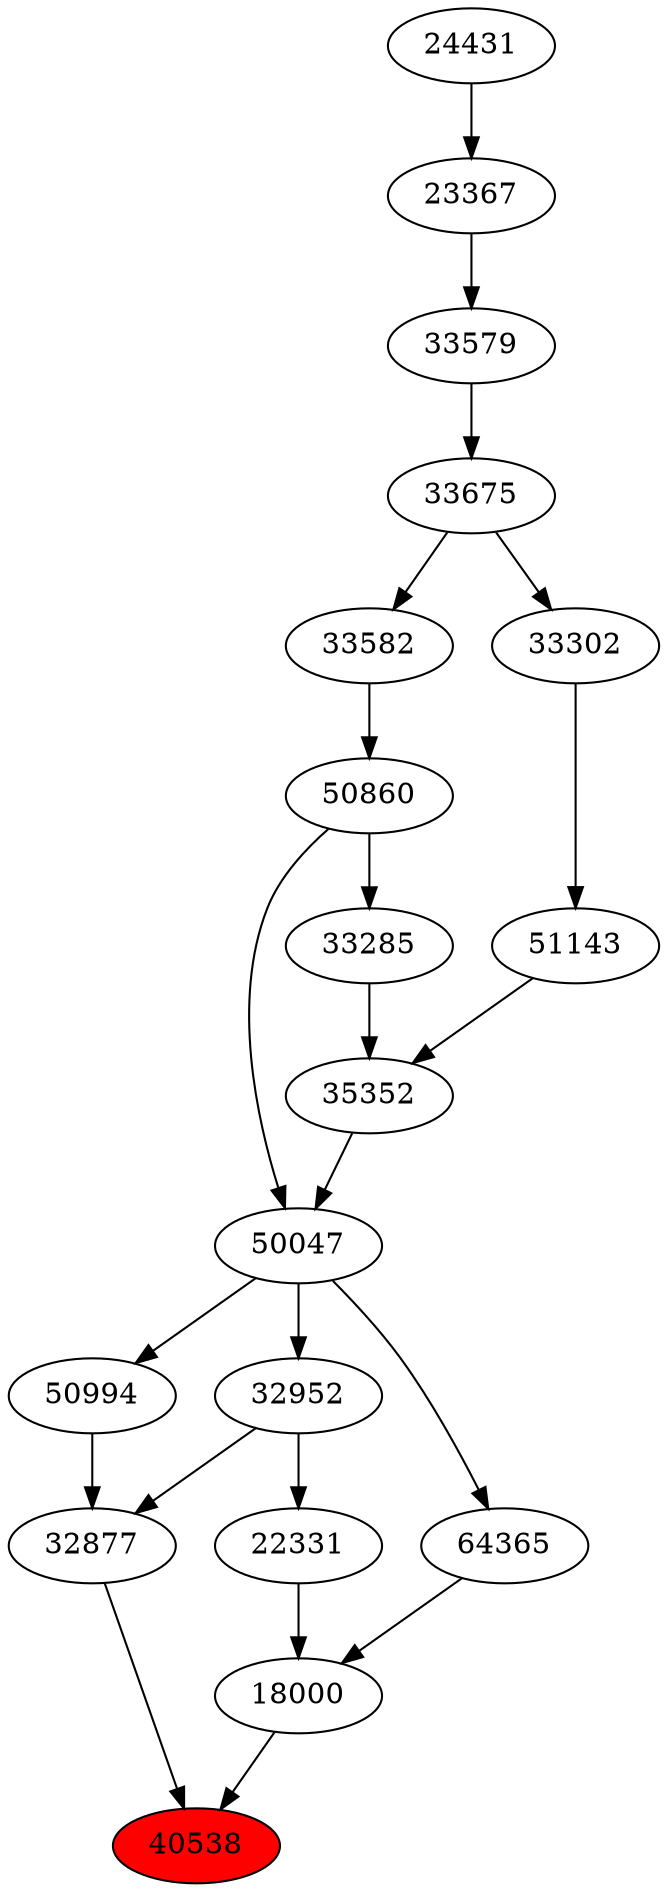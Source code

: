 strict digraph{ 
40538 [label="40538" fillcolor=red style=filled]
32877 -> 40538
18000 -> 40538
32877 [label="32877"]
50994 -> 32877
32952 -> 32877
18000 [label="18000"]
64365 -> 18000
22331 -> 18000
50994 [label="50994"]
50047 -> 50994
32952 [label="32952"]
50047 -> 32952
64365 [label="64365"]
50047 -> 64365
22331 [label="22331"]
32952 -> 22331
50047 [label="50047"]
35352 -> 50047
50860 -> 50047
35352 [label="35352"]
33285 -> 35352
51143 -> 35352
50860 [label="50860"]
33582 -> 50860
33285 [label="33285"]
50860 -> 33285
51143 [label="51143"]
33302 -> 51143
33582 [label="33582"]
33675 -> 33582
33302 [label="33302"]
33675 -> 33302
33675 [label="33675"]
33579 -> 33675
33579 [label="33579"]
23367 -> 33579
23367 [label="23367"]
24431 -> 23367
24431 [label="24431"]
}